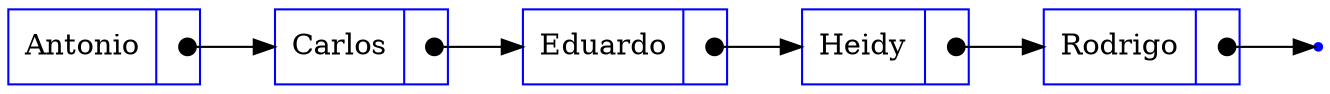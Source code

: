 digraph G {
rankdir=LR;
node [shape=record, color=blue]; 

node0 [label="{Antonio|<b>}"];
node1 [label="{Carlos|<b>}"];
node2 [label="{Eduardo|<b>}"];
node3 [label="{Heidy|<b>}"];
node4 [label="{Rodrigo|<b>}"];
node5 [shape=point];

node0:b:c -> node1:c [arrowtail=dot, dir=both,tailclip=false];
node1:b:c -> node2:c [arrowtail=dot, dir=both,tailclip=false];
node2:b:c -> node3:c [arrowtail=dot, dir=both,tailclip=false];
node3:b:c -> node4:c [arrowtail=dot, dir=both,tailclip=false];
node4:b:c -> node5:c [arrowtail=dot, dir=both,tailclip=false];

}

